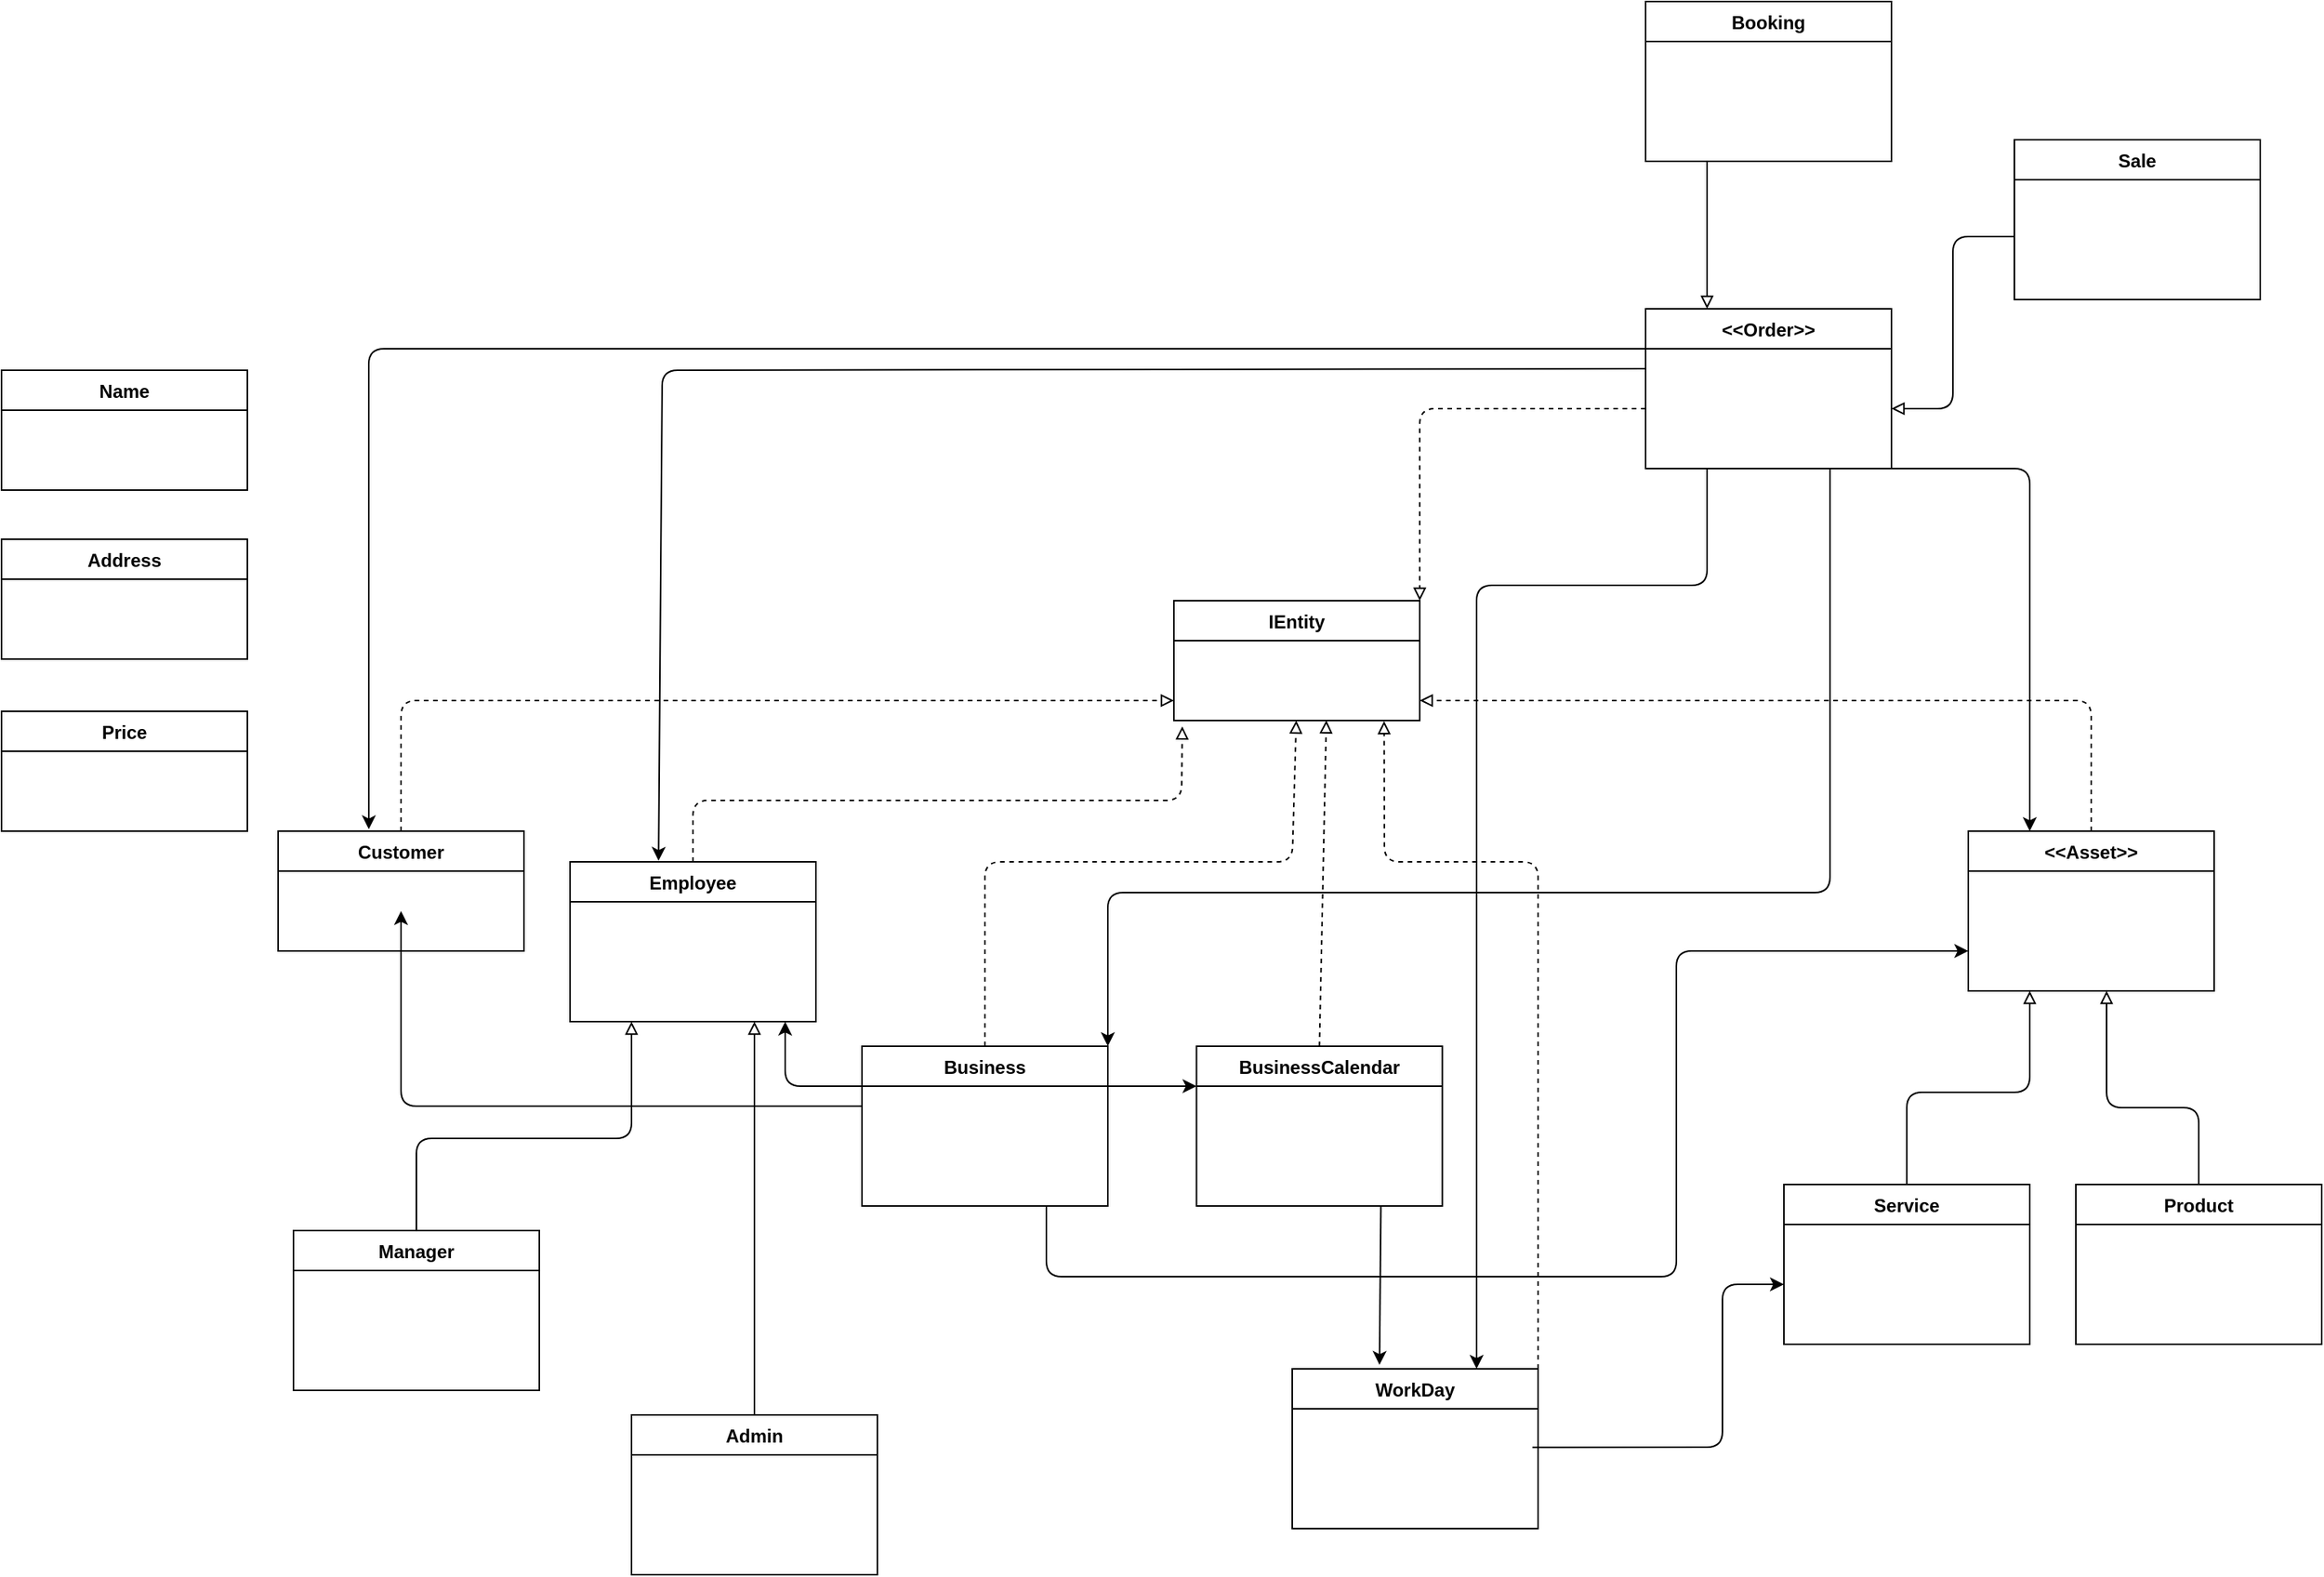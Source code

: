 <mxfile version="12.7.0" type="device"><diagram id="C5RBs43oDa-KdzZeNtuy" name="Page-1"><mxGraphModel dx="1603" dy="922" grid="1" gridSize="10" guides="1" tooltips="1" connect="1" arrows="1" fold="1" page="1" pageScale="2" pageWidth="827" pageHeight="1169" math="0" shadow="0"><root><mxCell id="WIyWlLk6GJQsqaUBKTNV-0"/><mxCell id="WIyWlLk6GJQsqaUBKTNV-1" parent="WIyWlLk6GJQsqaUBKTNV-0"/><mxCell id="zkfFHV4jXpPFQw0GAbJ--51" value="Customer" style="swimlane;fontStyle=1;childLayout=stackLayout;horizontal=1;startSize=26;horizontalStack=0;resizeParent=1;resizeLast=0;collapsible=1;marginBottom=0;rounded=0;shadow=0;strokeWidth=1;" parent="WIyWlLk6GJQsqaUBKTNV-1" vertex="1"><mxGeometry x="220" y="680" width="160" height="78" as="geometry"><mxRectangle x="20" y="80" width="160" height="26" as="alternateBounds"/></mxGeometry></mxCell><mxCell id="zkfFHV4jXpPFQw0GAbJ--56" value="&lt;&lt;Asset&gt;&gt;" style="swimlane;fontStyle=1;childLayout=stackLayout;horizontal=1;startSize=26;horizontalStack=0;resizeParent=1;resizeLast=0;collapsible=1;marginBottom=0;rounded=0;shadow=0;strokeWidth=1;" parent="WIyWlLk6GJQsqaUBKTNV-1" vertex="1"><mxGeometry x="1320" y="680" width="160" height="104" as="geometry"><mxRectangle x="260" y="80" width="160" height="26" as="alternateBounds"/></mxGeometry></mxCell><mxCell id="Sm6so0HKkomB6ro-71ij-24" value="" style="endArrow=block;html=1;endFill=0;exitX=0.5;exitY=0;exitDx=0;exitDy=0;entryX=1;entryY=0.5;entryDx=0;entryDy=0;" parent="zkfFHV4jXpPFQw0GAbJ--56" source="Sm6so0HKkomB6ro-71ij-13" edge="1"><mxGeometry width="50" height="50" relative="1" as="geometry"><mxPoint x="267" y="219" as="sourcePoint"/><mxPoint x="90" y="104" as="targetPoint"/><Array as="points"><mxPoint x="150" y="180"/><mxPoint x="90" y="180"/></Array></mxGeometry></mxCell><mxCell id="zkfFHV4jXpPFQw0GAbJ--64" value="Employee" style="swimlane;fontStyle=1;childLayout=stackLayout;horizontal=1;startSize=26;horizontalStack=0;resizeParent=1;resizeLast=0;collapsible=1;marginBottom=0;rounded=0;shadow=0;strokeWidth=1;" parent="WIyWlLk6GJQsqaUBKTNV-1" vertex="1"><mxGeometry x="410" y="700" width="160" height="104" as="geometry"><mxRectangle x="260" y="270" width="160" height="26" as="alternateBounds"/></mxGeometry></mxCell><mxCell id="Sm6so0HKkomB6ro-71ij-1" value="IEntity" style="swimlane;fontStyle=1;childLayout=stackLayout;horizontal=1;startSize=26;horizontalStack=0;resizeParent=1;resizeLast=0;collapsible=1;marginBottom=0;rounded=0;shadow=0;strokeWidth=1;" parent="WIyWlLk6GJQsqaUBKTNV-1" vertex="1"><mxGeometry x="803" y="530" width="160" height="78" as="geometry"><mxRectangle x="20" y="80" width="160" height="26" as="alternateBounds"/></mxGeometry></mxCell><mxCell id="Sm6so0HKkomB6ro-71ij-6" value="Service" style="swimlane;fontStyle=1;childLayout=stackLayout;horizontal=1;startSize=26;horizontalStack=0;resizeParent=1;resizeLast=0;collapsible=1;marginBottom=0;rounded=0;shadow=0;strokeWidth=1;" parent="WIyWlLk6GJQsqaUBKTNV-1" vertex="1"><mxGeometry x="1200" y="910" width="160" height="104" as="geometry"><mxRectangle x="260" y="80" width="160" height="26" as="alternateBounds"/></mxGeometry></mxCell><mxCell id="Sm6so0HKkomB6ro-71ij-13" value="Product" style="swimlane;fontStyle=1;childLayout=stackLayout;horizontal=1;startSize=26;horizontalStack=0;resizeParent=1;resizeLast=0;collapsible=1;marginBottom=0;rounded=0;shadow=0;strokeWidth=1;" parent="WIyWlLk6GJQsqaUBKTNV-1" vertex="1"><mxGeometry x="1390" y="910" width="160" height="104" as="geometry"><mxRectangle x="260" y="80" width="160" height="26" as="alternateBounds"/></mxGeometry></mxCell><mxCell id="Sm6so0HKkomB6ro-71ij-20" value="" style="endArrow=block;html=1;dashed=1;endFill=0;exitX=0.5;exitY=0;exitDx=0;exitDy=0;entryX=0;entryY=0.5;entryDx=0;entryDy=0;" parent="WIyWlLk6GJQsqaUBKTNV-1" source="zkfFHV4jXpPFQw0GAbJ--51" edge="1"><mxGeometry width="50" height="50" relative="1" as="geometry"><mxPoint x="670" y="690" as="sourcePoint"/><mxPoint x="803" y="595.0" as="targetPoint"/><Array as="points"><mxPoint x="300" y="595"/></Array></mxGeometry></mxCell><mxCell id="Sm6so0HKkomB6ro-71ij-21" value="" style="endArrow=block;html=1;dashed=1;endFill=0;exitX=0.5;exitY=0;exitDx=0;exitDy=0;entryX=0.034;entryY=1.148;entryDx=0;entryDy=0;entryPerimeter=0;" parent="WIyWlLk6GJQsqaUBKTNV-1" source="zkfFHV4jXpPFQw0GAbJ--64" edge="1"><mxGeometry width="50" height="50" relative="1" as="geometry"><mxPoint x="700" y="827" as="sourcePoint"/><mxPoint x="808.44" y="611.848" as="targetPoint"/><Array as="points"><mxPoint x="490" y="660"/><mxPoint x="808" y="660"/></Array></mxGeometry></mxCell><mxCell id="Sm6so0HKkomB6ro-71ij-22" value="" style="endArrow=block;html=1;endFill=0;exitX=0.5;exitY=0;exitDx=0;exitDy=0;entryX=0.25;entryY=1;entryDx=0;entryDy=0;" parent="WIyWlLk6GJQsqaUBKTNV-1" source="Sm6so0HKkomB6ro-71ij-6" target="zkfFHV4jXpPFQw0GAbJ--56" edge="1"><mxGeometry width="50" height="50" relative="1" as="geometry"><mxPoint x="1120" y="862" as="sourcePoint"/><mxPoint x="1372" y="790" as="targetPoint"/><Array as="points"><mxPoint x="1280" y="850"/><mxPoint x="1360" y="850"/><mxPoint x="1360" y="830"/></Array></mxGeometry></mxCell><mxCell id="Sm6so0HKkomB6ro-71ij-23" value="" style="endArrow=block;html=1;dashed=1;endFill=0;exitX=0.5;exitY=0;exitDx=0;exitDy=0;entryX=1;entryY=0.5;entryDx=0;entryDy=0;" parent="WIyWlLk6GJQsqaUBKTNV-1" source="zkfFHV4jXpPFQw0GAbJ--56" edge="1"><mxGeometry width="50" height="50" relative="1" as="geometry"><mxPoint x="1141.84" y="892" as="sourcePoint"/><mxPoint x="963" y="595.0" as="targetPoint"/><Array as="points"><mxPoint x="1400" y="595"/></Array></mxGeometry></mxCell><mxCell id="Sm6so0HKkomB6ro-71ij-27" value="Business" style="swimlane;fontStyle=1;childLayout=stackLayout;horizontal=1;startSize=26;horizontalStack=0;resizeParent=1;resizeLast=0;collapsible=1;marginBottom=0;rounded=0;shadow=0;strokeWidth=1;" parent="WIyWlLk6GJQsqaUBKTNV-1" vertex="1"><mxGeometry x="600" y="820" width="160" height="104" as="geometry"><mxRectangle x="260" y="270" width="160" height="26" as="alternateBounds"/></mxGeometry></mxCell><mxCell id="Sm6so0HKkomB6ro-71ij-36" value="BusinessCalendar" style="swimlane;fontStyle=1;childLayout=stackLayout;horizontal=1;startSize=26;horizontalStack=0;resizeParent=1;resizeLast=0;collapsible=1;marginBottom=0;rounded=0;shadow=0;strokeWidth=1;" parent="WIyWlLk6GJQsqaUBKTNV-1" vertex="1"><mxGeometry x="817.71" y="820" width="160" height="104" as="geometry"><mxRectangle x="260" y="270" width="160" height="26" as="alternateBounds"/></mxGeometry></mxCell><mxCell id="Sm6so0HKkomB6ro-71ij-43" value="" style="endArrow=block;html=1;dashed=1;endFill=0;exitX=0.5;exitY=0;exitDx=0;exitDy=0;" parent="WIyWlLk6GJQsqaUBKTNV-1" source="Sm6so0HKkomB6ro-71ij-27" edge="1"><mxGeometry width="50" height="50" relative="1" as="geometry"><mxPoint x="640" y="765" as="sourcePoint"/><mxPoint x="882.629" y="608" as="targetPoint"/><Array as="points"><mxPoint x="680" y="700"/><mxPoint x="880" y="700"/></Array></mxGeometry></mxCell><mxCell id="Sm6so0HKkomB6ro-71ij-44" value="" style="endArrow=block;html=1;dashed=1;endFill=0;exitX=0.5;exitY=0;exitDx=0;exitDy=0;entryX=0.62;entryY=0.995;entryDx=0;entryDy=0;entryPerimeter=0;" parent="WIyWlLk6GJQsqaUBKTNV-1" source="Sm6so0HKkomB6ro-71ij-36" edge="1"><mxGeometry width="50" height="50" relative="1" as="geometry"><mxPoint x="1008.73" y="962" as="sourcePoint"/><mxPoint x="902.2" y="607.87" as="targetPoint"/></mxGeometry></mxCell><mxCell id="Sm6so0HKkomB6ro-71ij-45" value="Manager" style="swimlane;fontStyle=1;childLayout=stackLayout;horizontal=1;startSize=26;horizontalStack=0;resizeParent=1;resizeLast=0;collapsible=1;marginBottom=0;rounded=0;shadow=0;strokeWidth=1;" parent="WIyWlLk6GJQsqaUBKTNV-1" vertex="1"><mxGeometry x="230" y="940" width="160" height="104" as="geometry"><mxRectangle x="260" y="270" width="160" height="26" as="alternateBounds"/></mxGeometry></mxCell><mxCell id="Sm6so0HKkomB6ro-71ij-52" value="Admin" style="swimlane;fontStyle=1;childLayout=stackLayout;horizontal=1;startSize=26;horizontalStack=0;resizeParent=1;resizeLast=0;collapsible=1;marginBottom=0;rounded=0;shadow=0;strokeWidth=1;" parent="WIyWlLk6GJQsqaUBKTNV-1" vertex="1"><mxGeometry x="450" y="1060" width="160" height="104" as="geometry"><mxRectangle x="260" y="270" width="160" height="26" as="alternateBounds"/></mxGeometry></mxCell><mxCell id="Sm6so0HKkomB6ro-71ij-59" value="" style="endArrow=block;html=1;endFill=0;exitX=0.5;exitY=0;exitDx=0;exitDy=0;entryX=0.25;entryY=1;entryDx=0;entryDy=0;" parent="WIyWlLk6GJQsqaUBKTNV-1" source="Sm6so0HKkomB6ro-71ij-45" target="zkfFHV4jXpPFQw0GAbJ--64" edge="1"><mxGeometry width="50" height="50" relative="1" as="geometry"><mxPoint x="290" y="902" as="sourcePoint"/><mxPoint x="634.343" y="810" as="targetPoint"/><Array as="points"><mxPoint x="310" y="880"/><mxPoint x="450" y="880"/></Array></mxGeometry></mxCell><mxCell id="Sm6so0HKkomB6ro-71ij-60" value="" style="endArrow=block;html=1;endFill=0;exitX=0.5;exitY=0;exitDx=0;exitDy=0;entryX=0.75;entryY=1;entryDx=0;entryDy=0;" parent="WIyWlLk6GJQsqaUBKTNV-1" source="Sm6so0HKkomB6ro-71ij-52" target="zkfFHV4jXpPFQw0GAbJ--64" edge="1"><mxGeometry width="50" height="50" relative="1" as="geometry"><mxPoint x="480" y="986" as="sourcePoint"/><mxPoint x="560" y="840" as="targetPoint"/></mxGeometry></mxCell><mxCell id="Sm6so0HKkomB6ro-71ij-61" value="" style="endArrow=classic;html=1;exitX=0;exitY=0.25;exitDx=0;exitDy=0;" parent="WIyWlLk6GJQsqaUBKTNV-1" source="Sm6so0HKkomB6ro-71ij-27" edge="1"><mxGeometry width="50" height="50" relative="1" as="geometry"><mxPoint x="630" y="770" as="sourcePoint"/><mxPoint x="550" y="804" as="targetPoint"/><Array as="points"><mxPoint x="550" y="846"/></Array></mxGeometry></mxCell><mxCell id="Sm6so0HKkomB6ro-71ij-62" value="" style="endArrow=classic;html=1;exitX=1;exitY=0.25;exitDx=0;exitDy=0;entryX=0;entryY=0.25;entryDx=0;entryDy=0;" parent="WIyWlLk6GJQsqaUBKTNV-1" source="Sm6so0HKkomB6ro-71ij-27" target="Sm6so0HKkomB6ro-71ij-36" edge="1"><mxGeometry width="50" height="50" relative="1" as="geometry"><mxPoint x="220" y="1180" as="sourcePoint"/><mxPoint x="270" y="1130" as="targetPoint"/></mxGeometry></mxCell><mxCell id="Sm6so0HKkomB6ro-71ij-63" value="&lt;&lt;Order&gt;&gt;" style="swimlane;fontStyle=1;childLayout=stackLayout;horizontal=1;startSize=26;horizontalStack=0;resizeParent=1;resizeLast=0;collapsible=1;marginBottom=0;rounded=0;shadow=0;strokeWidth=1;" parent="WIyWlLk6GJQsqaUBKTNV-1" vertex="1"><mxGeometry x="1110" y="340" width="160" height="104" as="geometry"><mxRectangle x="260" y="270" width="160" height="26" as="alternateBounds"/></mxGeometry></mxCell><mxCell id="Sm6so0HKkomB6ro-71ij-70" value="" style="endArrow=block;html=1;dashed=1;endFill=0;exitX=0;exitY=0.5;exitDx=0;exitDy=0;entryX=1;entryY=0;entryDx=0;entryDy=0;" parent="WIyWlLk6GJQsqaUBKTNV-1" target="Sm6so0HKkomB6ro-71ij-1" edge="1"><mxGeometry width="50" height="50" relative="1" as="geometry"><mxPoint x="1110" y="405.0" as="sourcePoint"/><mxPoint x="982.2" y="285.94" as="targetPoint"/><Array as="points"><mxPoint x="963" y="405"/></Array></mxGeometry></mxCell><mxCell id="Sm6so0HKkomB6ro-71ij-71" value="Booking" style="swimlane;fontStyle=1;childLayout=stackLayout;horizontal=1;startSize=26;horizontalStack=0;resizeParent=1;resizeLast=0;collapsible=1;marginBottom=0;rounded=0;shadow=0;strokeWidth=1;" parent="WIyWlLk6GJQsqaUBKTNV-1" vertex="1"><mxGeometry x="1110" y="140" width="160" height="104" as="geometry"><mxRectangle x="260" y="270" width="160" height="26" as="alternateBounds"/></mxGeometry></mxCell><mxCell id="Sm6so0HKkomB6ro-71ij-84" value="Sale" style="swimlane;fontStyle=1;childLayout=stackLayout;horizontal=1;startSize=26;horizontalStack=0;resizeParent=1;resizeLast=0;collapsible=1;marginBottom=0;rounded=0;shadow=0;strokeWidth=1;" parent="WIyWlLk6GJQsqaUBKTNV-1" vertex="1"><mxGeometry x="1350" y="230" width="160" height="104" as="geometry"><mxRectangle x="260" y="270" width="160" height="26" as="alternateBounds"/></mxGeometry></mxCell><mxCell id="Sm6so0HKkomB6ro-71ij-91" value="" style="endArrow=block;html=1;endFill=0;exitX=0.25;exitY=1;exitDx=0;exitDy=0;entryX=0.25;entryY=0;entryDx=0;entryDy=0;" parent="WIyWlLk6GJQsqaUBKTNV-1" source="Sm6so0HKkomB6ro-71ij-71" target="Sm6so0HKkomB6ro-71ij-63" edge="1"><mxGeometry width="50" height="50" relative="1" as="geometry"><mxPoint x="890" y="266" as="sourcePoint"/><mxPoint x="998.777" y="140" as="targetPoint"/></mxGeometry></mxCell><mxCell id="Sm6so0HKkomB6ro-71ij-92" value="" style="endArrow=block;html=1;endFill=0;exitX=0;exitY=0.5;exitDx=0;exitDy=0;" parent="WIyWlLk6GJQsqaUBKTNV-1" edge="1"><mxGeometry width="50" height="50" relative="1" as="geometry"><mxPoint x="1350" y="293" as="sourcePoint"/><mxPoint x="1270" y="405" as="targetPoint"/><Array as="points"><mxPoint x="1310" y="293"/><mxPoint x="1310" y="405"/></Array></mxGeometry></mxCell><mxCell id="Sm6so0HKkomB6ro-71ij-94" value="" style="endArrow=classic;html=1;exitX=0;exitY=0.5;exitDx=0;exitDy=0;entryX=0.36;entryY=-0.007;entryDx=0;entryDy=0;entryPerimeter=0;" parent="WIyWlLk6GJQsqaUBKTNV-1" target="zkfFHV4jXpPFQw0GAbJ--64" edge="1"><mxGeometry width="50" height="50" relative="1" as="geometry"><mxPoint x="1110" y="379" as="sourcePoint"/><mxPoint x="803.0" y="360" as="targetPoint"/><Array as="points"><mxPoint x="470" y="380"/></Array></mxGeometry></mxCell><mxCell id="Sm6so0HKkomB6ro-71ij-95" value="" style="endArrow=classic;html=1;exitX=0;exitY=0.25;exitDx=0;exitDy=0;entryX=0.369;entryY=-0.016;entryDx=0;entryDy=0;entryPerimeter=0;" parent="WIyWlLk6GJQsqaUBKTNV-1" source="Sm6so0HKkomB6ro-71ij-63" target="zkfFHV4jXpPFQw0GAbJ--51" edge="1"><mxGeometry width="50" height="50" relative="1" as="geometry"><mxPoint x="922.4" y="280" as="sourcePoint"/><mxPoint x="280.0" y="600.272" as="targetPoint"/><Array as="points"><mxPoint x="279" y="366"/></Array></mxGeometry></mxCell><mxCell id="Sm6so0HKkomB6ro-71ij-98" value="WorkDay" style="swimlane;fontStyle=1;childLayout=stackLayout;horizontal=1;startSize=26;horizontalStack=0;resizeParent=1;resizeLast=0;collapsible=1;marginBottom=0;rounded=0;shadow=0;strokeWidth=1;" parent="WIyWlLk6GJQsqaUBKTNV-1" vertex="1"><mxGeometry x="880" y="1030" width="160" height="104" as="geometry"><mxRectangle x="260" y="270" width="160" height="26" as="alternateBounds"/></mxGeometry></mxCell><mxCell id="Sm6so0HKkomB6ro-71ij-105" value="" style="endArrow=classic;html=1;endFill=1;entryX=0.75;entryY=0;entryDx=0;entryDy=0;exitX=0.25;exitY=1;exitDx=0;exitDy=0;" parent="WIyWlLk6GJQsqaUBKTNV-1" target="Sm6so0HKkomB6ro-71ij-98" edge="1" source="Sm6so0HKkomB6ro-71ij-63"><mxGeometry width="50" height="50" relative="1" as="geometry"><mxPoint x="1160" y="420" as="sourcePoint"/><mxPoint x="1070" y="700.0" as="targetPoint"/><Array as="points"><mxPoint x="1150" y="520"/><mxPoint x="1100" y="520"/><mxPoint x="1000" y="520"/></Array></mxGeometry></mxCell><mxCell id="Sm6so0HKkomB6ro-71ij-106" value="" style="endArrow=classic;html=1;entryX=1;entryY=0;entryDx=0;entryDy=0;exitX=0.75;exitY=1;exitDx=0;exitDy=0;" parent="WIyWlLk6GJQsqaUBKTNV-1" source="Sm6so0HKkomB6ro-71ij-63" target="Sm6so0HKkomB6ro-71ij-27" edge="1"><mxGeometry width="50" height="50" relative="1" as="geometry"><mxPoint x="1380" y="530" as="sourcePoint"/><mxPoint x="1200" y="520" as="targetPoint"/><Array as="points"><mxPoint x="1230" y="720"/><mxPoint x="760" y="720"/></Array></mxGeometry></mxCell><mxCell id="Sm6so0HKkomB6ro-71ij-107" value="" style="endArrow=block;html=1;exitX=1;exitY=0;exitDx=0;exitDy=0;entryX=0.855;entryY=1.016;entryDx=0;entryDy=0;entryPerimeter=0;dashed=1;endFill=0;" parent="WIyWlLk6GJQsqaUBKTNV-1" source="Sm6so0HKkomB6ro-71ij-98" edge="1"><mxGeometry width="50" height="50" relative="1" as="geometry"><mxPoint x="1040" y="990" as="sourcePoint"/><mxPoint x="939.8" y="608.416" as="targetPoint"/><Array as="points"><mxPoint x="1040" y="700"/><mxPoint x="940" y="700"/></Array></mxGeometry></mxCell><mxCell id="Sm6so0HKkomB6ro-71ij-108" value="" style="endArrow=classic;html=1;exitX=1;exitY=1;exitDx=0;exitDy=0;entryX=0.25;entryY=0;entryDx=0;entryDy=0;" parent="WIyWlLk6GJQsqaUBKTNV-1" source="Sm6so0HKkomB6ro-71ij-63" target="zkfFHV4jXpPFQw0GAbJ--56" edge="1"><mxGeometry width="50" height="50" relative="1" as="geometry"><mxPoint x="1430" y="520" as="sourcePoint"/><mxPoint x="1480" y="470" as="targetPoint"/><Array as="points"><mxPoint x="1360" y="444"/></Array></mxGeometry></mxCell><mxCell id="Sm6so0HKkomB6ro-71ij-110" value="" style="endArrow=classic;html=1;exitX=0;exitY=0.5;exitDx=0;exitDy=0;" parent="WIyWlLk6GJQsqaUBKTNV-1" edge="1"><mxGeometry width="50" height="50" relative="1" as="geometry"><mxPoint x="600" y="859.0" as="sourcePoint"/><mxPoint x="300" y="732.0" as="targetPoint"/><Array as="points"><mxPoint x="300" y="859"/></Array></mxGeometry></mxCell><mxCell id="Sm6so0HKkomB6ro-71ij-112" value="Address" style="swimlane;fontStyle=1;childLayout=stackLayout;horizontal=1;startSize=26;horizontalStack=0;resizeParent=1;resizeLast=0;collapsible=1;marginBottom=0;rounded=0;shadow=0;strokeWidth=1;" parent="WIyWlLk6GJQsqaUBKTNV-1" vertex="1"><mxGeometry x="40" y="490" width="160" height="78" as="geometry"><mxRectangle x="20" y="80" width="160" height="26" as="alternateBounds"/></mxGeometry></mxCell><mxCell id="Sm6so0HKkomB6ro-71ij-118" value="Name" style="swimlane;fontStyle=1;childLayout=stackLayout;horizontal=1;startSize=26;horizontalStack=0;resizeParent=1;resizeLast=0;collapsible=1;marginBottom=0;rounded=0;shadow=0;strokeWidth=1;" parent="WIyWlLk6GJQsqaUBKTNV-1" vertex="1"><mxGeometry x="40" y="380" width="160" height="78" as="geometry"><mxRectangle x="20" y="80" width="160" height="26" as="alternateBounds"/></mxGeometry></mxCell><mxCell id="BK4uIVR24sJ8eAHFqLU9-0" value="" style="endArrow=classic;html=1;exitX=0.75;exitY=1;exitDx=0;exitDy=0;" edge="1" parent="WIyWlLk6GJQsqaUBKTNV-1" source="Sm6so0HKkomB6ro-71ij-27"><mxGeometry width="50" height="50" relative="1" as="geometry"><mxPoint x="817.71" y="980" as="sourcePoint"/><mxPoint x="1320" y="758" as="targetPoint"/><Array as="points"><mxPoint x="720" y="970"/><mxPoint x="1130" y="970"/><mxPoint x="1130" y="758"/></Array></mxGeometry></mxCell><mxCell id="BK4uIVR24sJ8eAHFqLU9-1" value="" style="endArrow=classic;html=1;exitX=0.75;exitY=1;exitDx=0;exitDy=0;entryX=0.355;entryY=-0.025;entryDx=0;entryDy=0;entryPerimeter=0;" edge="1" parent="WIyWlLk6GJQsqaUBKTNV-1" source="Sm6so0HKkomB6ro-71ij-36" target="Sm6so0HKkomB6ro-71ij-98"><mxGeometry width="50" height="50" relative="1" as="geometry"><mxPoint x="780" y="1040" as="sourcePoint"/><mxPoint x="310" y="1190" as="targetPoint"/></mxGeometry></mxCell><mxCell id="BK4uIVR24sJ8eAHFqLU9-2" value="" style="endArrow=classic;html=1;exitX=0.977;exitY=-0.033;exitDx=0;exitDy=0;exitPerimeter=0;entryX=0;entryY=0.5;entryDx=0;entryDy=0;" edge="1" parent="WIyWlLk6GJQsqaUBKTNV-1"><mxGeometry width="50" height="50" relative="1" as="geometry"><mxPoint x="1036.32" y="1081.142" as="sourcePoint"/><mxPoint x="1200" y="975.0" as="targetPoint"/><Array as="points"><mxPoint x="1160" y="1081"/><mxPoint x="1160" y="975"/></Array></mxGeometry></mxCell><mxCell id="BK4uIVR24sJ8eAHFqLU9-3" value="Price" style="swimlane;fontStyle=1;childLayout=stackLayout;horizontal=1;startSize=26;horizontalStack=0;resizeParent=1;resizeLast=0;collapsible=1;marginBottom=0;rounded=0;shadow=0;strokeWidth=1;" vertex="1" parent="WIyWlLk6GJQsqaUBKTNV-1"><mxGeometry x="40" y="602" width="160" height="78" as="geometry"><mxRectangle x="20" y="80" width="160" height="26" as="alternateBounds"/></mxGeometry></mxCell></root></mxGraphModel></diagram></mxfile>